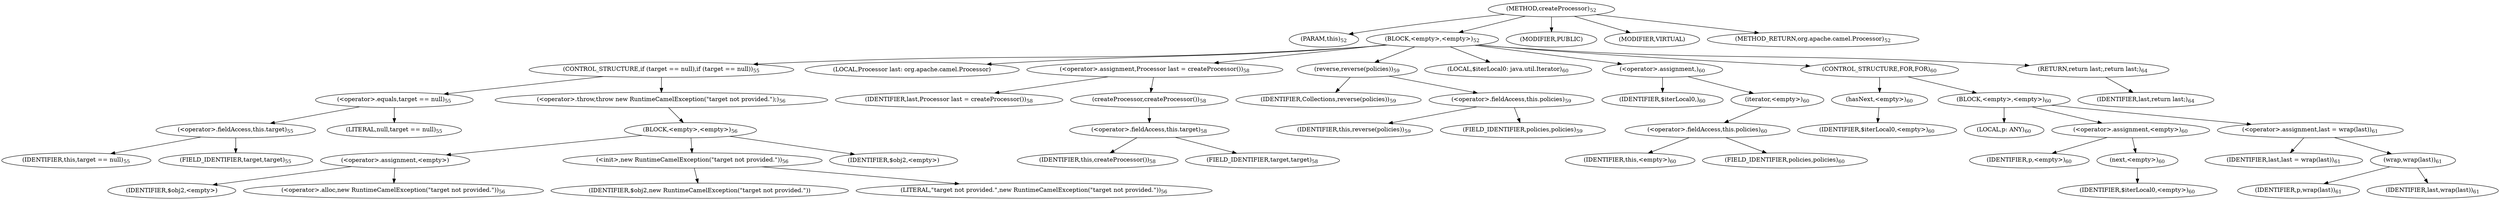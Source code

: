 digraph "createProcessor" {  
"97" [label = <(METHOD,createProcessor)<SUB>52</SUB>> ]
"98" [label = <(PARAM,this)<SUB>52</SUB>> ]
"99" [label = <(BLOCK,&lt;empty&gt;,&lt;empty&gt;)<SUB>52</SUB>> ]
"100" [label = <(CONTROL_STRUCTURE,if (target == null),if (target == null))<SUB>55</SUB>> ]
"101" [label = <(&lt;operator&gt;.equals,target == null)<SUB>55</SUB>> ]
"102" [label = <(&lt;operator&gt;.fieldAccess,this.target)<SUB>55</SUB>> ]
"103" [label = <(IDENTIFIER,this,target == null)<SUB>55</SUB>> ]
"104" [label = <(FIELD_IDENTIFIER,target,target)<SUB>55</SUB>> ]
"105" [label = <(LITERAL,null,target == null)<SUB>55</SUB>> ]
"106" [label = <(&lt;operator&gt;.throw,throw new RuntimeCamelException(&quot;target not provided.&quot;);)<SUB>56</SUB>> ]
"107" [label = <(BLOCK,&lt;empty&gt;,&lt;empty&gt;)<SUB>56</SUB>> ]
"108" [label = <(&lt;operator&gt;.assignment,&lt;empty&gt;)> ]
"109" [label = <(IDENTIFIER,$obj2,&lt;empty&gt;)> ]
"110" [label = <(&lt;operator&gt;.alloc,new RuntimeCamelException(&quot;target not provided.&quot;))<SUB>56</SUB>> ]
"111" [label = <(&lt;init&gt;,new RuntimeCamelException(&quot;target not provided.&quot;))<SUB>56</SUB>> ]
"112" [label = <(IDENTIFIER,$obj2,new RuntimeCamelException(&quot;target not provided.&quot;))> ]
"113" [label = <(LITERAL,&quot;target not provided.&quot;,new RuntimeCamelException(&quot;target not provided.&quot;))<SUB>56</SUB>> ]
"114" [label = <(IDENTIFIER,$obj2,&lt;empty&gt;)> ]
"115" [label = <(LOCAL,Processor last: org.apache.camel.Processor)> ]
"116" [label = <(&lt;operator&gt;.assignment,Processor last = createProcessor())<SUB>58</SUB>> ]
"117" [label = <(IDENTIFIER,last,Processor last = createProcessor())<SUB>58</SUB>> ]
"118" [label = <(createProcessor,createProcessor())<SUB>58</SUB>> ]
"119" [label = <(&lt;operator&gt;.fieldAccess,this.target)<SUB>58</SUB>> ]
"120" [label = <(IDENTIFIER,this,createProcessor())<SUB>58</SUB>> ]
"121" [label = <(FIELD_IDENTIFIER,target,target)<SUB>58</SUB>> ]
"122" [label = <(reverse,reverse(policies))<SUB>59</SUB>> ]
"123" [label = <(IDENTIFIER,Collections,reverse(policies))<SUB>59</SUB>> ]
"124" [label = <(&lt;operator&gt;.fieldAccess,this.policies)<SUB>59</SUB>> ]
"125" [label = <(IDENTIFIER,this,reverse(policies))<SUB>59</SUB>> ]
"126" [label = <(FIELD_IDENTIFIER,policies,policies)<SUB>59</SUB>> ]
"127" [label = <(LOCAL,$iterLocal0: java.util.Iterator)<SUB>60</SUB>> ]
"128" [label = <(&lt;operator&gt;.assignment,)<SUB>60</SUB>> ]
"129" [label = <(IDENTIFIER,$iterLocal0,)<SUB>60</SUB>> ]
"130" [label = <(iterator,&lt;empty&gt;)<SUB>60</SUB>> ]
"131" [label = <(&lt;operator&gt;.fieldAccess,this.policies)<SUB>60</SUB>> ]
"132" [label = <(IDENTIFIER,this,&lt;empty&gt;)<SUB>60</SUB>> ]
"133" [label = <(FIELD_IDENTIFIER,policies,policies)<SUB>60</SUB>> ]
"134" [label = <(CONTROL_STRUCTURE,FOR,FOR)<SUB>60</SUB>> ]
"135" [label = <(hasNext,&lt;empty&gt;)<SUB>60</SUB>> ]
"136" [label = <(IDENTIFIER,$iterLocal0,&lt;empty&gt;)<SUB>60</SUB>> ]
"137" [label = <(BLOCK,&lt;empty&gt;,&lt;empty&gt;)<SUB>60</SUB>> ]
"138" [label = <(LOCAL,p: ANY)<SUB>60</SUB>> ]
"139" [label = <(&lt;operator&gt;.assignment,&lt;empty&gt;)<SUB>60</SUB>> ]
"140" [label = <(IDENTIFIER,p,&lt;empty&gt;)<SUB>60</SUB>> ]
"141" [label = <(next,&lt;empty&gt;)<SUB>60</SUB>> ]
"142" [label = <(IDENTIFIER,$iterLocal0,&lt;empty&gt;)<SUB>60</SUB>> ]
"143" [label = <(&lt;operator&gt;.assignment,last = wrap(last))<SUB>61</SUB>> ]
"144" [label = <(IDENTIFIER,last,last = wrap(last))<SUB>61</SUB>> ]
"145" [label = <(wrap,wrap(last))<SUB>61</SUB>> ]
"146" [label = <(IDENTIFIER,p,wrap(last))<SUB>61</SUB>> ]
"147" [label = <(IDENTIFIER,last,wrap(last))<SUB>61</SUB>> ]
"148" [label = <(RETURN,return last;,return last;)<SUB>64</SUB>> ]
"149" [label = <(IDENTIFIER,last,return last;)<SUB>64</SUB>> ]
"150" [label = <(MODIFIER,PUBLIC)> ]
"151" [label = <(MODIFIER,VIRTUAL)> ]
"152" [label = <(METHOD_RETURN,org.apache.camel.Processor)<SUB>52</SUB>> ]
  "97" -> "98" 
  "97" -> "99" 
  "97" -> "150" 
  "97" -> "151" 
  "97" -> "152" 
  "99" -> "100" 
  "99" -> "115" 
  "99" -> "116" 
  "99" -> "122" 
  "99" -> "127" 
  "99" -> "128" 
  "99" -> "134" 
  "99" -> "148" 
  "100" -> "101" 
  "100" -> "106" 
  "101" -> "102" 
  "101" -> "105" 
  "102" -> "103" 
  "102" -> "104" 
  "106" -> "107" 
  "107" -> "108" 
  "107" -> "111" 
  "107" -> "114" 
  "108" -> "109" 
  "108" -> "110" 
  "111" -> "112" 
  "111" -> "113" 
  "116" -> "117" 
  "116" -> "118" 
  "118" -> "119" 
  "119" -> "120" 
  "119" -> "121" 
  "122" -> "123" 
  "122" -> "124" 
  "124" -> "125" 
  "124" -> "126" 
  "128" -> "129" 
  "128" -> "130" 
  "130" -> "131" 
  "131" -> "132" 
  "131" -> "133" 
  "134" -> "135" 
  "134" -> "137" 
  "135" -> "136" 
  "137" -> "138" 
  "137" -> "139" 
  "137" -> "143" 
  "139" -> "140" 
  "139" -> "141" 
  "141" -> "142" 
  "143" -> "144" 
  "143" -> "145" 
  "145" -> "146" 
  "145" -> "147" 
  "148" -> "149" 
}
